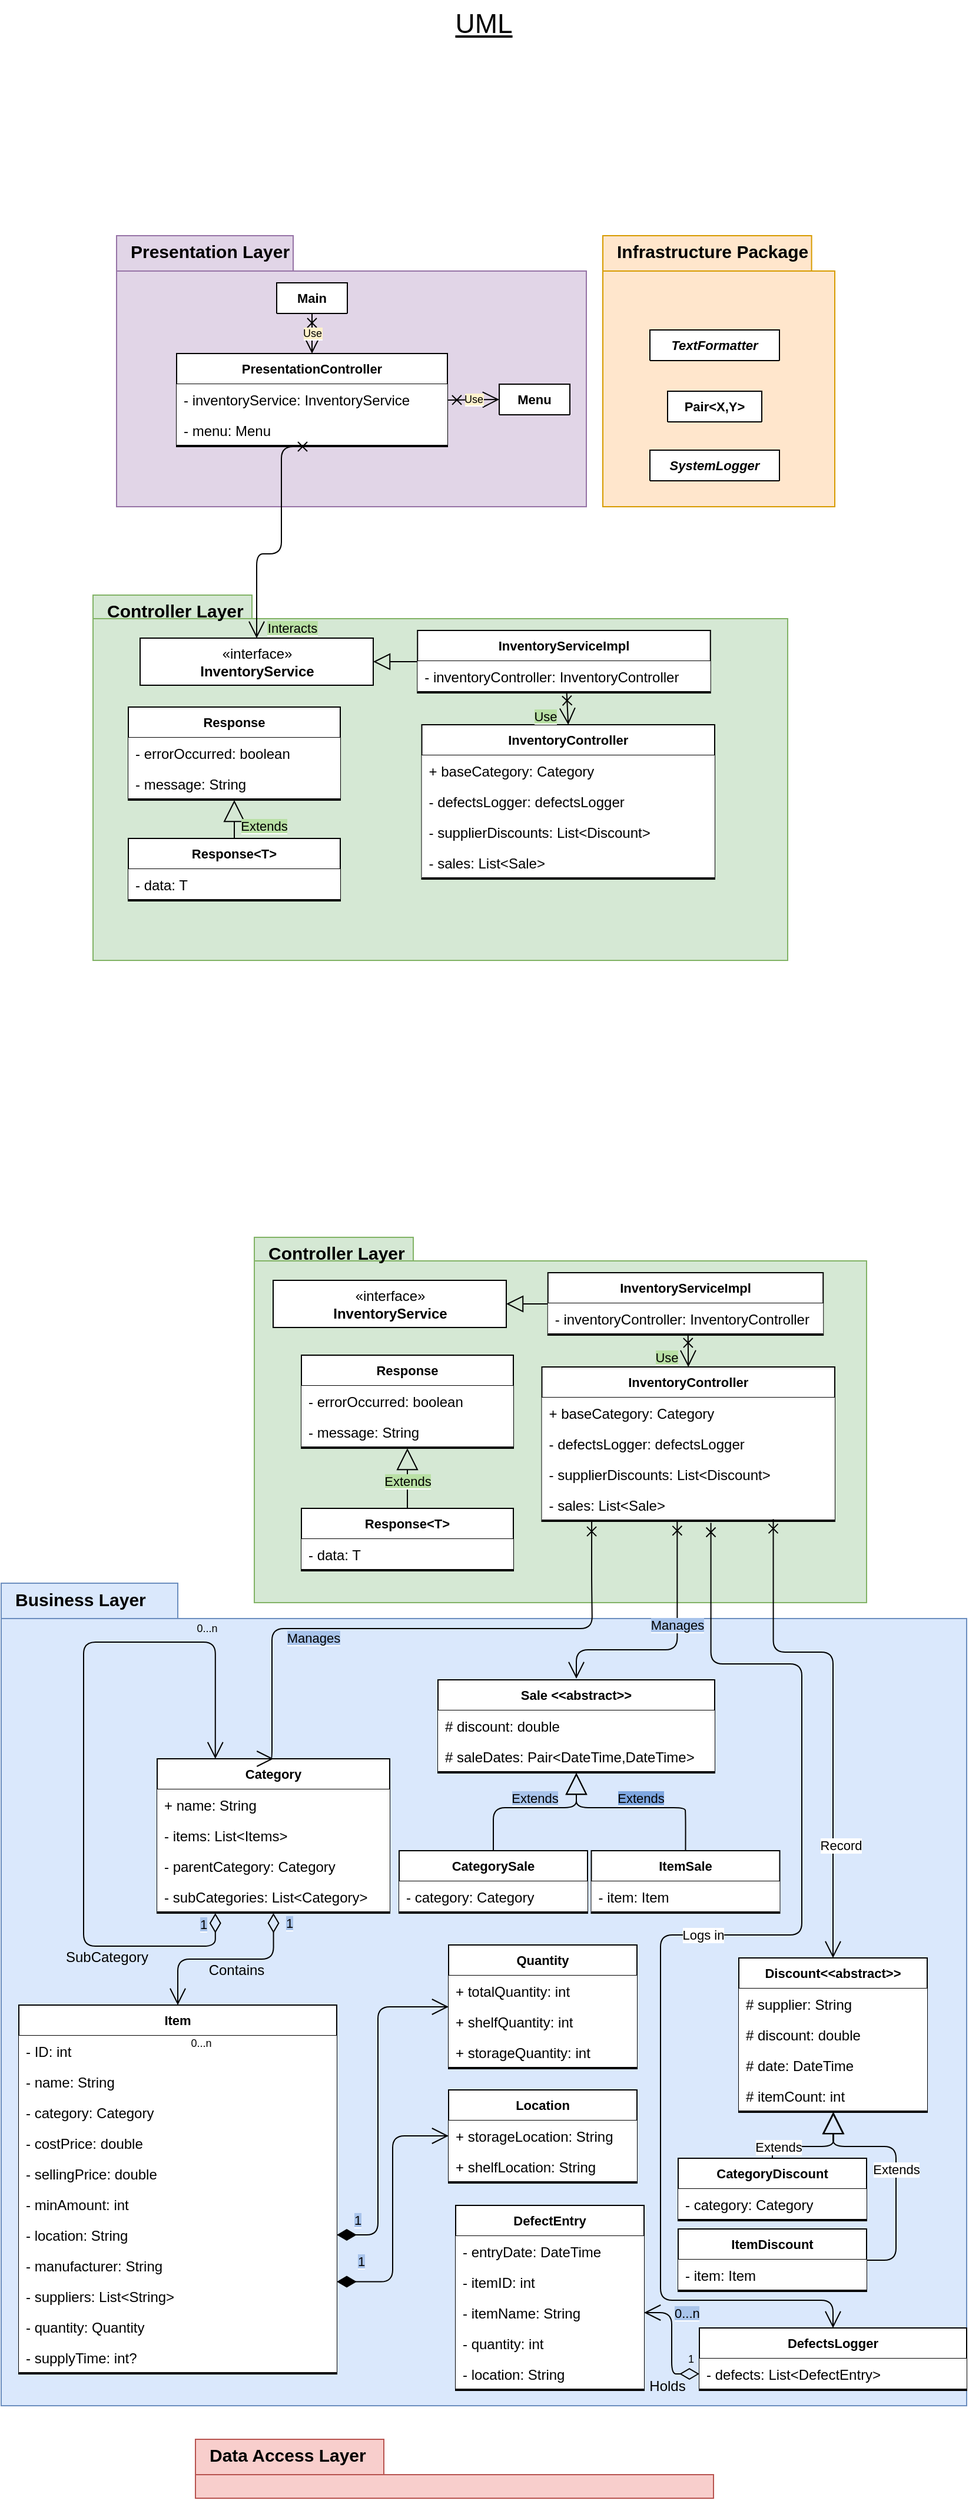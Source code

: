 <mxfile version="14.5.1" type="device"><diagram id="ATPlpsY0TYDfC1yd_XAE" name="Page-1"><mxGraphModel dx="-214" dy="3560" grid="1" gridSize="10" guides="1" tooltips="1" connect="1" arrows="1" fold="1" page="1" pageScale="1" pageWidth="850" pageHeight="1100" math="0" shadow="0"><root><mxCell id="0"/><mxCell id="1" parent="0"/><mxCell id="pTKEYK3JlF77zA5F9pNu-1" value="&lt;font style=&quot;font-size: 15px&quot;&gt;Controller Layer&lt;/font&gt;" style="shape=folder;fontStyle=1;spacingTop=-2;tabWidth=135;tabHeight=20;tabPosition=left;html=1;align=left;verticalAlign=top;fontSize=11;spacingLeft=10;fillColor=#d5e8d4;strokeColor=#82b366;" parent="1" vertex="1"><mxGeometry x="2643" y="-1625" width="590" height="310" as="geometry"/></mxCell><mxCell id="OBMGc4E_tT9D71s-H5pn-126" value="&lt;font style=&quot;font-size: 15px&quot;&gt;Infrastructure Package&lt;/font&gt;" style="shape=folder;fontStyle=1;spacingTop=-2;tabWidth=190;tabHeight=30;tabPosition=left;html=1;align=left;verticalAlign=top;fontSize=11;spacingLeft=10;fillColor=#ffe6cc;strokeColor=#d79b00;" parent="1" vertex="1"><mxGeometry x="3076" y="-1930" width="197" height="230" as="geometry"/></mxCell><mxCell id="jfymgJ9V9KaxmRq3N9H0-135" value="&lt;font style=&quot;font-size: 15px&quot;&gt;Presentation Layer&lt;/font&gt;" style="shape=folder;fontStyle=1;spacingTop=-2;tabWidth=150;tabHeight=30;tabPosition=left;html=1;align=left;verticalAlign=top;fontSize=11;spacingLeft=10;fillColor=#e1d5e7;strokeColor=#9673a6;" parent="1" vertex="1"><mxGeometry x="2663" y="-1930" width="399" height="230" as="geometry"/></mxCell><mxCell id="jfymgJ9V9KaxmRq3N9H0-134" value="&lt;font style=&quot;font-size: 15px&quot;&gt;Controller Layer&lt;/font&gt;" style="shape=folder;fontStyle=1;spacingTop=-2;tabWidth=135;tabHeight=20;tabPosition=left;html=1;align=left;verticalAlign=top;fontSize=11;spacingLeft=10;fillColor=#d5e8d4;strokeColor=#82b366;" parent="1" vertex="1"><mxGeometry x="2780" y="-1080" width="520" height="310" as="geometry"/></mxCell><mxCell id="tJIjyHV54ss8AM1j7SEm-1" value="&lt;font style=&quot;font-size: 15px&quot;&gt;Business Layer&lt;/font&gt;" style="shape=folder;fontStyle=1;spacingTop=-2;tabWidth=150;tabHeight=30;tabPosition=left;html=1;align=left;verticalAlign=top;fontSize=11;spacingLeft=10;fillColor=#dae8fc;strokeColor=#6c8ebf;" parent="1" vertex="1"><mxGeometry x="2565" y="-786.5" width="820" height="698" as="geometry"/></mxCell><mxCell id="tJIjyHV54ss8AM1j7SEm-2" value="Item" style="swimlane;fontStyle=1;align=center;verticalAlign=top;childLayout=stackLayout;horizontal=1;startSize=26;horizontalStack=0;resizeParent=1;resizeParentMax=0;resizeLast=0;collapsible=1;marginBottom=0;fontSize=11;" parent="1" vertex="1"><mxGeometry x="2580" y="-428.5" width="270" height="313" as="geometry"><mxRectangle x="230" y="240" width="90" height="26" as="alternateBounds"/></mxGeometry></mxCell><mxCell id="tJIjyHV54ss8AM1j7SEm-3" value="- ID: int" style="text;align=left;verticalAlign=top;spacingLeft=4;spacingRight=4;overflow=hidden;rotatable=0;points=[[0,0.5],[1,0.5]];portConstraint=eastwest;fillColor=#ffffff;fontStyle=0" parent="tJIjyHV54ss8AM1j7SEm-2" vertex="1"><mxGeometry y="26" width="270" height="26" as="geometry"/></mxCell><mxCell id="tJIjyHV54ss8AM1j7SEm-31" value="- name: String" style="text;align=left;verticalAlign=top;spacingLeft=4;spacingRight=4;overflow=hidden;rotatable=0;points=[[0,0.5],[1,0.5]];portConstraint=eastwest;fillColor=#ffffff;" parent="tJIjyHV54ss8AM1j7SEm-2" vertex="1"><mxGeometry y="52" width="270" height="26" as="geometry"/></mxCell><mxCell id="tJIjyHV54ss8AM1j7SEm-32" value="- category: Category" style="text;align=left;verticalAlign=top;spacingLeft=4;spacingRight=4;overflow=hidden;rotatable=0;points=[[0,0.5],[1,0.5]];portConstraint=eastwest;fillColor=#ffffff;" parent="tJIjyHV54ss8AM1j7SEm-2" vertex="1"><mxGeometry y="78" width="270" height="26" as="geometry"/></mxCell><mxCell id="tJIjyHV54ss8AM1j7SEm-33" value="- costPrice: double&#10;" style="text;align=left;verticalAlign=top;spacingLeft=4;spacingRight=4;overflow=hidden;rotatable=0;points=[[0,0.5],[1,0.5]];portConstraint=eastwest;fillColor=#ffffff;" parent="tJIjyHV54ss8AM1j7SEm-2" vertex="1"><mxGeometry y="104" width="270" height="26" as="geometry"/></mxCell><mxCell id="tJIjyHV54ss8AM1j7SEm-42" value="- sellingPrice: double&#10;" style="text;align=left;verticalAlign=top;spacingLeft=4;spacingRight=4;overflow=hidden;rotatable=0;points=[[0,0.5],[1,0.5]];portConstraint=eastwest;fillColor=#ffffff;" parent="tJIjyHV54ss8AM1j7SEm-2" vertex="1"><mxGeometry y="130" width="270" height="26" as="geometry"/></mxCell><mxCell id="tJIjyHV54ss8AM1j7SEm-39" value="- minAmount: int" style="text;align=left;verticalAlign=top;spacingLeft=4;spacingRight=4;overflow=hidden;rotatable=0;points=[[0,0.5],[1,0.5]];portConstraint=eastwest;fillColor=#ffffff;" parent="tJIjyHV54ss8AM1j7SEm-2" vertex="1"><mxGeometry y="156" width="270" height="26" as="geometry"/></mxCell><mxCell id="tJIjyHV54ss8AM1j7SEm-40" value="- location: String" style="text;align=left;verticalAlign=top;spacingLeft=4;spacingRight=4;overflow=hidden;rotatable=0;points=[[0,0.5],[1,0.5]];portConstraint=eastwest;fillColor=#ffffff;" parent="tJIjyHV54ss8AM1j7SEm-2" vertex="1"><mxGeometry y="182" width="270" height="26" as="geometry"/></mxCell><mxCell id="tJIjyHV54ss8AM1j7SEm-41" value="- manufacturer: String" style="text;align=left;verticalAlign=top;spacingLeft=4;spacingRight=4;overflow=hidden;rotatable=0;points=[[0,0.5],[1,0.5]];portConstraint=eastwest;fillColor=#ffffff;" parent="tJIjyHV54ss8AM1j7SEm-2" vertex="1"><mxGeometry y="208" width="270" height="26" as="geometry"/></mxCell><mxCell id="tJIjyHV54ss8AM1j7SEm-43" value="- suppliers: List&lt;String&gt;" style="text;align=left;verticalAlign=top;spacingLeft=4;spacingRight=4;overflow=hidden;rotatable=0;points=[[0,0.5],[1,0.5]];portConstraint=eastwest;fillColor=#ffffff;" parent="tJIjyHV54ss8AM1j7SEm-2" vertex="1"><mxGeometry y="234" width="270" height="26" as="geometry"/></mxCell><mxCell id="jfymgJ9V9KaxmRq3N9H0-11" value="- quantity: Quantity" style="text;align=left;verticalAlign=top;spacingLeft=4;spacingRight=4;overflow=hidden;rotatable=0;points=[[0,0.5],[1,0.5]];portConstraint=eastwest;fillColor=#ffffff;" parent="tJIjyHV54ss8AM1j7SEm-2" vertex="1"><mxGeometry y="260" width="270" height="26" as="geometry"/></mxCell><mxCell id="tJIjyHV54ss8AM1j7SEm-45" value="- supplyTime: int?" style="text;align=left;verticalAlign=top;spacingLeft=4;spacingRight=4;overflow=hidden;rotatable=0;points=[[0,0.5],[1,0.5]];portConstraint=eastwest;fillColor=#ffffff;" parent="tJIjyHV54ss8AM1j7SEm-2" vertex="1"><mxGeometry y="286" width="270" height="26" as="geometry"/></mxCell><mxCell id="tJIjyHV54ss8AM1j7SEm-4" value="" style="line;strokeWidth=2;align=left;verticalAlign=middle;spacingTop=-1;spacingLeft=3;spacingRight=3;rotatable=0;labelPosition=right;points=[];portConstraint=eastwest;fillColor=none;perimeterSpacing=0;" parent="tJIjyHV54ss8AM1j7SEm-2" vertex="1"><mxGeometry y="312" width="270" height="1" as="geometry"/></mxCell><mxCell id="tJIjyHV54ss8AM1j7SEm-14" value="InventoryController" style="swimlane;fontStyle=1;align=center;verticalAlign=top;childLayout=stackLayout;horizontal=1;startSize=26;horizontalStack=0;resizeParent=1;resizeParentMax=0;resizeLast=0;collapsible=1;marginBottom=0;fontSize=11;" parent="1" vertex="1"><mxGeometry x="3024.25" y="-970" width="248.75" height="131" as="geometry"><mxRectangle x="3215" y="-1330" width="130" height="26" as="alternateBounds"/></mxGeometry></mxCell><mxCell id="jfymgJ9V9KaxmRq3N9H0-21" value="+ baseCategory: Category" style="text;align=left;verticalAlign=top;spacingLeft=4;spacingRight=4;overflow=hidden;rotatable=0;points=[[0,0.5],[1,0.5]];portConstraint=eastwest;fillColor=#ffffff;fontStyle=0" parent="tJIjyHV54ss8AM1j7SEm-14" vertex="1"><mxGeometry y="26" width="248.75" height="26" as="geometry"/></mxCell><mxCell id="jfymgJ9V9KaxmRq3N9H0-89" value="- defectsLogger: defectsLogger" style="text;align=left;verticalAlign=top;spacingLeft=4;spacingRight=4;overflow=hidden;rotatable=0;points=[[0,0.5],[1,0.5]];portConstraint=eastwest;fillColor=#ffffff;" parent="tJIjyHV54ss8AM1j7SEm-14" vertex="1"><mxGeometry y="52" width="248.75" height="26" as="geometry"/></mxCell><mxCell id="jfymgJ9V9KaxmRq3N9H0-104" value="- supplierDiscounts: List&lt;Discount&gt;" style="text;align=left;verticalAlign=top;spacingLeft=4;spacingRight=4;overflow=hidden;rotatable=0;points=[[0,0.5],[1,0.5]];portConstraint=eastwest;fillColor=#ffffff;" parent="tJIjyHV54ss8AM1j7SEm-14" vertex="1"><mxGeometry y="78" width="248.75" height="26" as="geometry"/></mxCell><mxCell id="jfymgJ9V9KaxmRq3N9H0-106" value="- sales: List&lt;Sale&gt;" style="text;align=left;verticalAlign=top;spacingLeft=4;spacingRight=4;overflow=hidden;rotatable=0;points=[[0,0.5],[1,0.5]];portConstraint=eastwest;fillColor=#ffffff;" parent="tJIjyHV54ss8AM1j7SEm-14" vertex="1"><mxGeometry y="104" width="248.75" height="26" as="geometry"/></mxCell><mxCell id="tJIjyHV54ss8AM1j7SEm-16" value="" style="line;strokeWidth=2;align=left;verticalAlign=middle;spacingTop=-1;spacingLeft=3;spacingRight=3;rotatable=0;labelPosition=right;points=[];portConstraint=eastwest;fillColor=none;perimeterSpacing=0;" parent="tJIjyHV54ss8AM1j7SEm-14" vertex="1"><mxGeometry y="130" width="248.75" height="1" as="geometry"/></mxCell><mxCell id="tJIjyHV54ss8AM1j7SEm-18" value="Discount&lt;&lt;abstract&gt;&gt;" style="swimlane;fontStyle=1;align=center;verticalAlign=top;childLayout=stackLayout;horizontal=1;startSize=26;horizontalStack=0;resizeParent=1;resizeParentMax=0;resizeLast=0;collapsible=1;marginBottom=0;fontSize=11;" parent="1" vertex="1"><mxGeometry x="3191.5" y="-468.5" width="160" height="131" as="geometry"/></mxCell><mxCell id="tJIjyHV54ss8AM1j7SEm-19" value="# supplier: String" style="text;align=left;verticalAlign=top;spacingLeft=4;spacingRight=4;overflow=hidden;rotatable=0;points=[[0,0.5],[1,0.5]];portConstraint=eastwest;fillColor=#ffffff;" parent="tJIjyHV54ss8AM1j7SEm-18" vertex="1"><mxGeometry y="26" width="160" height="26" as="geometry"/></mxCell><mxCell id="jfymgJ9V9KaxmRq3N9H0-1" value="# discount: double" style="text;align=left;verticalAlign=top;spacingLeft=4;spacingRight=4;overflow=hidden;rotatable=0;points=[[0,0.5],[1,0.5]];portConstraint=eastwest;fillColor=#ffffff;" parent="tJIjyHV54ss8AM1j7SEm-18" vertex="1"><mxGeometry y="52" width="160" height="26" as="geometry"/></mxCell><mxCell id="jfymgJ9V9KaxmRq3N9H0-2" value="# date: DateTime" style="text;align=left;verticalAlign=top;spacingLeft=4;spacingRight=4;overflow=hidden;rotatable=0;points=[[0,0.5],[1,0.5]];portConstraint=eastwest;fillColor=#ffffff;" parent="tJIjyHV54ss8AM1j7SEm-18" vertex="1"><mxGeometry y="78" width="160" height="26" as="geometry"/></mxCell><mxCell id="jfymgJ9V9KaxmRq3N9H0-3" value="# itemCount: int" style="text;align=left;verticalAlign=top;spacingLeft=4;spacingRight=4;overflow=hidden;rotatable=0;points=[[0,0.5],[1,0.5]];portConstraint=eastwest;fillColor=#ffffff;" parent="tJIjyHV54ss8AM1j7SEm-18" vertex="1"><mxGeometry y="104" width="160" height="26" as="geometry"/></mxCell><mxCell id="tJIjyHV54ss8AM1j7SEm-20" value="" style="line;strokeWidth=2;align=left;verticalAlign=middle;spacingTop=-1;spacingLeft=3;spacingRight=3;rotatable=0;labelPosition=right;points=[];portConstraint=eastwest;fillColor=none;perimeterSpacing=0;" parent="tJIjyHV54ss8AM1j7SEm-18" vertex="1"><mxGeometry y="130" width="160" height="1" as="geometry"/></mxCell><mxCell id="tJIjyHV54ss8AM1j7SEm-26" value="Category" style="swimlane;fontStyle=1;align=center;verticalAlign=top;childLayout=stackLayout;horizontal=1;startSize=26;horizontalStack=0;resizeParent=1;resizeParentMax=0;resizeLast=0;collapsible=1;marginBottom=0;fontSize=11;" parent="1" vertex="1"><mxGeometry x="2697.5" y="-637.5" width="197.5" height="131" as="geometry"/></mxCell><mxCell id="tJIjyHV54ss8AM1j7SEm-27" value="+ name: String" style="text;align=left;verticalAlign=top;spacingLeft=4;spacingRight=4;overflow=hidden;rotatable=0;points=[[0,0.5],[1,0.5]];portConstraint=eastwest;fillColor=#ffffff;" parent="tJIjyHV54ss8AM1j7SEm-26" vertex="1"><mxGeometry y="26" width="197.5" height="26" as="geometry"/></mxCell><mxCell id="jfymgJ9V9KaxmRq3N9H0-45" value="- items: List&lt;Items&gt;" style="text;align=left;verticalAlign=top;spacingLeft=4;spacingRight=4;overflow=hidden;rotatable=0;points=[[0,0.5],[1,0.5]];portConstraint=eastwest;fillColor=#ffffff;" parent="tJIjyHV54ss8AM1j7SEm-26" vertex="1"><mxGeometry y="52" width="197.5" height="26" as="geometry"/></mxCell><mxCell id="jfymgJ9V9KaxmRq3N9H0-58" value="- parentCategory: Category" style="text;align=left;verticalAlign=top;spacingLeft=4;spacingRight=4;overflow=hidden;rotatable=0;points=[[0,0.5],[1,0.5]];portConstraint=eastwest;fillColor=#ffffff;" parent="tJIjyHV54ss8AM1j7SEm-26" vertex="1"><mxGeometry y="78" width="197.5" height="26" as="geometry"/></mxCell><mxCell id="jfymgJ9V9KaxmRq3N9H0-59" value="- subCategories: List&lt;Category&gt;" style="text;align=left;verticalAlign=top;spacingLeft=4;spacingRight=4;overflow=hidden;rotatable=0;points=[[0,0.5],[1,0.5]];portConstraint=eastwest;fillColor=#ffffff;" parent="tJIjyHV54ss8AM1j7SEm-26" vertex="1"><mxGeometry y="104" width="197.5" height="26" as="geometry"/></mxCell><mxCell id="tJIjyHV54ss8AM1j7SEm-28" value="" style="line;strokeWidth=2;align=left;verticalAlign=middle;spacingTop=-1;spacingLeft=3;spacingRight=3;rotatable=0;labelPosition=right;points=[];portConstraint=eastwest;fillColor=none;perimeterSpacing=0;" parent="tJIjyHV54ss8AM1j7SEm-26" vertex="1"><mxGeometry y="130" width="197.5" height="1" as="geometry"/></mxCell><mxCell id="jfymgJ9V9KaxmRq3N9H0-5" value="ItemDiscount" style="swimlane;fontStyle=1;align=center;verticalAlign=top;childLayout=stackLayout;horizontal=1;startSize=26;horizontalStack=0;resizeParent=1;resizeParentMax=0;resizeLast=0;collapsible=1;marginBottom=0;fontSize=11;" parent="1" vertex="1"><mxGeometry x="3140" y="-238.5" width="160" height="53" as="geometry"/></mxCell><mxCell id="jfymgJ9V9KaxmRq3N9H0-6" value="- item: Item" style="text;align=left;verticalAlign=top;spacingLeft=4;spacingRight=4;overflow=hidden;rotatable=0;points=[[0,0.5],[1,0.5]];portConstraint=eastwest;fillColor=#ffffff;" parent="jfymgJ9V9KaxmRq3N9H0-5" vertex="1"><mxGeometry y="26" width="160" height="26" as="geometry"/></mxCell><mxCell id="jfymgJ9V9KaxmRq3N9H0-7" value="" style="line;strokeWidth=2;align=left;verticalAlign=middle;spacingTop=-1;spacingLeft=3;spacingRight=3;rotatable=0;labelPosition=right;points=[];portConstraint=eastwest;fillColor=none;perimeterSpacing=0;" parent="jfymgJ9V9KaxmRq3N9H0-5" vertex="1"><mxGeometry y="52" width="160" height="1" as="geometry"/></mxCell><mxCell id="jfymgJ9V9KaxmRq3N9H0-9" value="Extends" style="endArrow=block;endSize=16;endFill=0;html=1;entryX=0.5;entryY=1;entryDx=0;entryDy=0;exitX=0.5;exitY=0;exitDx=0;exitDy=0;edgeStyle=orthogonalEdgeStyle;" parent="1" source="tJIjyHV54ss8AM1j7SEm-22" target="tJIjyHV54ss8AM1j7SEm-18" edge="1"><mxGeometry x="-0.672" width="160" relative="1" as="geometry"><mxPoint x="3295" y="-476.5" as="sourcePoint"/><mxPoint x="3455" y="-476.5" as="targetPoint"/><Array as="points"><mxPoint x="3220" y="-308.5"/><mxPoint x="3272" y="-308.5"/><mxPoint x="3272" y="-337.5"/></Array><mxPoint as="offset"/></mxGeometry></mxCell><mxCell id="jfymgJ9V9KaxmRq3N9H0-10" value="Extends" style="endArrow=block;endSize=16;endFill=0;html=1;entryX=0.5;entryY=1;entryDx=0;entryDy=0;exitX=1;exitY=0.5;exitDx=0;exitDy=0;edgeStyle=orthogonalEdgeStyle;" parent="1" source="jfymgJ9V9KaxmRq3N9H0-5" target="tJIjyHV54ss8AM1j7SEm-18" edge="1"><mxGeometry width="160" relative="1" as="geometry"><mxPoint x="3565" y="-477.5" as="sourcePoint"/><mxPoint x="3725" y="-477.5" as="targetPoint"/><Array as="points"><mxPoint x="3325" y="-211.5"/><mxPoint x="3325" y="-308.5"/><mxPoint x="3272" y="-308.5"/></Array></mxGeometry></mxCell><mxCell id="jfymgJ9V9KaxmRq3N9H0-12" value="Quantity" style="swimlane;fontStyle=1;align=center;verticalAlign=top;childLayout=stackLayout;horizontal=1;startSize=26;horizontalStack=0;resizeParent=1;resizeParentMax=0;resizeLast=0;collapsible=1;marginBottom=0;fontSize=11;" parent="1" vertex="1"><mxGeometry x="2945" y="-479.5" width="160" height="105" as="geometry"/></mxCell><mxCell id="jfymgJ9V9KaxmRq3N9H0-13" value="+ totalQuantity: int" style="text;align=left;verticalAlign=top;spacingLeft=4;spacingRight=4;overflow=hidden;rotatable=0;points=[[0,0.5],[1,0.5]];portConstraint=eastwest;fillColor=#ffffff;" parent="jfymgJ9V9KaxmRq3N9H0-12" vertex="1"><mxGeometry y="26" width="160" height="26" as="geometry"/></mxCell><mxCell id="jfymgJ9V9KaxmRq3N9H0-16" value="+ shelfQuantity: int" style="text;align=left;verticalAlign=top;spacingLeft=4;spacingRight=4;overflow=hidden;rotatable=0;points=[[0,0.5],[1,0.5]];portConstraint=eastwest;fillColor=#ffffff;" parent="jfymgJ9V9KaxmRq3N9H0-12" vertex="1"><mxGeometry y="52" width="160" height="26" as="geometry"/></mxCell><mxCell id="jfymgJ9V9KaxmRq3N9H0-17" value="+ storageQuantity: int" style="text;align=left;verticalAlign=top;spacingLeft=4;spacingRight=4;overflow=hidden;rotatable=0;points=[[0,0.5],[1,0.5]];portConstraint=eastwest;fillColor=#ffffff;" parent="jfymgJ9V9KaxmRq3N9H0-12" vertex="1"><mxGeometry y="78" width="160" height="26" as="geometry"/></mxCell><mxCell id="jfymgJ9V9KaxmRq3N9H0-14" value="" style="line;strokeWidth=2;align=left;verticalAlign=middle;spacingTop=-1;spacingLeft=3;spacingRight=3;rotatable=0;labelPosition=right;points=[];portConstraint=eastwest;fillColor=none;perimeterSpacing=0;" parent="jfymgJ9V9KaxmRq3N9H0-12" vertex="1"><mxGeometry y="104" width="160" height="1" as="geometry"/></mxCell><mxCell id="jfymgJ9V9KaxmRq3N9H0-60" value="Sale &lt;&lt;abstract&gt;&gt;" style="swimlane;fontStyle=1;align=center;verticalAlign=top;childLayout=stackLayout;horizontal=1;startSize=26;horizontalStack=0;resizeParent=1;resizeParentMax=0;resizeLast=0;collapsible=1;marginBottom=0;fontSize=11;" parent="1" vertex="1"><mxGeometry x="2936" y="-704.5" width="235" height="79" as="geometry"/></mxCell><mxCell id="jfymgJ9V9KaxmRq3N9H0-61" value="# discount: double" style="text;align=left;verticalAlign=top;spacingLeft=4;spacingRight=4;overflow=hidden;rotatable=0;points=[[0,0.5],[1,0.5]];portConstraint=eastwest;fillColor=#ffffff;" parent="jfymgJ9V9KaxmRq3N9H0-60" vertex="1"><mxGeometry y="26" width="235" height="26" as="geometry"/></mxCell><mxCell id="jfymgJ9V9KaxmRq3N9H0-64" value="# saleDates: Pair&lt;DateTime,DateTime&gt;" style="text;align=left;verticalAlign=top;spacingLeft=4;spacingRight=4;overflow=hidden;rotatable=0;points=[[0,0.5],[1,0.5]];portConstraint=eastwest;fillColor=#ffffff;" parent="jfymgJ9V9KaxmRq3N9H0-60" vertex="1"><mxGeometry y="52" width="235" height="26" as="geometry"/></mxCell><mxCell id="jfymgJ9V9KaxmRq3N9H0-62" value="" style="line;strokeWidth=2;align=left;verticalAlign=middle;spacingTop=-1;spacingLeft=3;spacingRight=3;rotatable=0;labelPosition=right;points=[];portConstraint=eastwest;fillColor=none;perimeterSpacing=0;" parent="jfymgJ9V9KaxmRq3N9H0-60" vertex="1"><mxGeometry y="78" width="235" height="1" as="geometry"/></mxCell><mxCell id="jfymgJ9V9KaxmRq3N9H0-66" value="CategorySale" style="swimlane;fontStyle=1;align=center;verticalAlign=top;childLayout=stackLayout;horizontal=1;startSize=26;horizontalStack=0;resizeParent=1;resizeParentMax=0;resizeLast=0;collapsible=1;marginBottom=0;fontSize=11;" parent="1" vertex="1"><mxGeometry x="2903" y="-559.5" width="160" height="53" as="geometry"/></mxCell><mxCell id="jfymgJ9V9KaxmRq3N9H0-67" value="- category: Category" style="text;align=left;verticalAlign=top;spacingLeft=4;spacingRight=4;overflow=hidden;rotatable=0;points=[[0,0.5],[1,0.5]];portConstraint=eastwest;fillColor=#ffffff;" parent="jfymgJ9V9KaxmRq3N9H0-66" vertex="1"><mxGeometry y="26" width="160" height="26" as="geometry"/></mxCell><mxCell id="jfymgJ9V9KaxmRq3N9H0-68" value="" style="line;strokeWidth=2;align=left;verticalAlign=middle;spacingTop=-1;spacingLeft=3;spacingRight=3;rotatable=0;labelPosition=right;points=[];portConstraint=eastwest;fillColor=none;perimeterSpacing=0;" parent="jfymgJ9V9KaxmRq3N9H0-66" vertex="1"><mxGeometry y="52" width="160" height="1" as="geometry"/></mxCell><mxCell id="jfymgJ9V9KaxmRq3N9H0-70" value="ItemSale" style="swimlane;fontStyle=1;align=center;verticalAlign=top;childLayout=stackLayout;horizontal=1;startSize=26;horizontalStack=0;resizeParent=1;resizeParentMax=0;resizeLast=0;collapsible=1;marginBottom=0;fontSize=11;" parent="1" vertex="1"><mxGeometry x="3066.25" y="-559.5" width="160" height="53" as="geometry"/></mxCell><mxCell id="jfymgJ9V9KaxmRq3N9H0-71" value="- item: Item" style="text;align=left;verticalAlign=top;spacingLeft=4;spacingRight=4;overflow=hidden;rotatable=0;points=[[0,0.5],[1,0.5]];portConstraint=eastwest;fillColor=#ffffff;" parent="jfymgJ9V9KaxmRq3N9H0-70" vertex="1"><mxGeometry y="26" width="160" height="26" as="geometry"/></mxCell><mxCell id="jfymgJ9V9KaxmRq3N9H0-72" value="" style="line;strokeWidth=2;align=left;verticalAlign=middle;spacingTop=-1;spacingLeft=3;spacingRight=3;rotatable=0;labelPosition=right;points=[];portConstraint=eastwest;fillColor=none;perimeterSpacing=0;" parent="jfymgJ9V9KaxmRq3N9H0-70" vertex="1"><mxGeometry y="52" width="160" height="1" as="geometry"/></mxCell><mxCell id="jfymgJ9V9KaxmRq3N9H0-74" value="&lt;span style=&quot;background-color: rgb(169 , 196 , 235)&quot;&gt;Extends&lt;/span&gt;" style="endArrow=block;endSize=16;endFill=0;html=1;entryX=0.5;entryY=1;entryDx=0;entryDy=0;exitX=0.5;exitY=0;exitDx=0;exitDy=0;edgeStyle=orthogonalEdgeStyle;" parent="1" source="jfymgJ9V9KaxmRq3N9H0-66" target="jfymgJ9V9KaxmRq3N9H0-60" edge="1"><mxGeometry x="0.048" y="8" width="160" relative="1" as="geometry"><mxPoint x="2855" y="-436.5" as="sourcePoint"/><mxPoint x="3015" y="-436.5" as="targetPoint"/><Array as="points"><mxPoint x="2983" y="-596"/><mxPoint x="3054" y="-596"/></Array><mxPoint as="offset"/></mxGeometry></mxCell><mxCell id="jfymgJ9V9KaxmRq3N9H0-75" value="&lt;span style=&quot;background-color: rgb(126 , 166 , 224)&quot;&gt;Extends&lt;/span&gt;" style="endArrow=block;endSize=16;endFill=0;html=1;exitX=0.5;exitY=0;exitDx=0;exitDy=0;entryX=0.5;entryY=1;entryDx=0;entryDy=0;edgeStyle=orthogonalEdgeStyle;" parent="1" source="jfymgJ9V9KaxmRq3N9H0-70" target="jfymgJ9V9KaxmRq3N9H0-60" edge="1"><mxGeometry x="-0.06" y="-8" width="160" relative="1" as="geometry"><mxPoint x="3095" y="-216.5" as="sourcePoint"/><mxPoint x="3035" y="-461.5" as="targetPoint"/><Array as="points"><mxPoint x="3146" y="-586"/><mxPoint x="3146" y="-596"/><mxPoint x="3054" y="-596"/></Array><mxPoint as="offset"/></mxGeometry></mxCell><mxCell id="jfymgJ9V9KaxmRq3N9H0-77" value="DefectsLogger" style="swimlane;fontStyle=1;align=center;verticalAlign=top;childLayout=stackLayout;horizontal=1;startSize=26;horizontalStack=0;resizeParent=1;resizeParentMax=0;resizeLast=0;collapsible=1;marginBottom=0;fontSize=11;" parent="1" vertex="1"><mxGeometry x="3158" y="-154.5" width="227" height="53" as="geometry"/></mxCell><mxCell id="jfymgJ9V9KaxmRq3N9H0-78" value="- defects: List&lt;DefectEntry&gt;" style="text;align=left;verticalAlign=top;spacingLeft=4;spacingRight=4;overflow=hidden;rotatable=0;points=[[0,0.5],[1,0.5]];portConstraint=eastwest;fillColor=#ffffff;" parent="jfymgJ9V9KaxmRq3N9H0-77" vertex="1"><mxGeometry y="26" width="227" height="26" as="geometry"/></mxCell><mxCell id="jfymgJ9V9KaxmRq3N9H0-79" value="" style="line;strokeWidth=2;align=left;verticalAlign=middle;spacingTop=-1;spacingLeft=3;spacingRight=3;rotatable=0;labelPosition=right;points=[];portConstraint=eastwest;fillColor=none;perimeterSpacing=0;" parent="jfymgJ9V9KaxmRq3N9H0-77" vertex="1"><mxGeometry y="52" width="227" height="1" as="geometry"/></mxCell><mxCell id="jfymgJ9V9KaxmRq3N9H0-81" value="DefectEntry" style="swimlane;fontStyle=1;align=center;verticalAlign=top;childLayout=stackLayout;horizontal=1;startSize=26;horizontalStack=0;resizeParent=1;resizeParentMax=0;resizeLast=0;collapsible=1;marginBottom=0;fontSize=11;" parent="1" vertex="1"><mxGeometry x="2951" y="-258.5" width="160" height="157" as="geometry"/></mxCell><mxCell id="jfymgJ9V9KaxmRq3N9H0-82" value="- entryDate: DateTime" style="text;align=left;verticalAlign=top;spacingLeft=4;spacingRight=4;overflow=hidden;rotatable=0;points=[[0,0.5],[1,0.5]];portConstraint=eastwest;fillColor=#ffffff;" parent="jfymgJ9V9KaxmRq3N9H0-81" vertex="1"><mxGeometry y="26" width="160" height="26" as="geometry"/></mxCell><mxCell id="jfymgJ9V9KaxmRq3N9H0-85" value="- itemID: int" style="text;align=left;verticalAlign=top;spacingLeft=4;spacingRight=4;overflow=hidden;rotatable=0;points=[[0,0.5],[1,0.5]];portConstraint=eastwest;fillColor=#ffffff;" parent="jfymgJ9V9KaxmRq3N9H0-81" vertex="1"><mxGeometry y="52" width="160" height="26" as="geometry"/></mxCell><mxCell id="OBMGc4E_tT9D71s-H5pn-41" value="- itemName: String" style="text;align=left;verticalAlign=top;spacingLeft=4;spacingRight=4;overflow=hidden;rotatable=0;points=[[0,0.5],[1,0.5]];portConstraint=eastwest;fillColor=#ffffff;" parent="jfymgJ9V9KaxmRq3N9H0-81" vertex="1"><mxGeometry y="78" width="160" height="26" as="geometry"/></mxCell><mxCell id="jfymgJ9V9KaxmRq3N9H0-86" value="- quantity: int" style="text;align=left;verticalAlign=top;spacingLeft=4;spacingRight=4;overflow=hidden;rotatable=0;points=[[0,0.5],[1,0.5]];portConstraint=eastwest;fillColor=#ffffff;" parent="jfymgJ9V9KaxmRq3N9H0-81" vertex="1"><mxGeometry y="104" width="160" height="26" as="geometry"/></mxCell><mxCell id="jfymgJ9V9KaxmRq3N9H0-87" value="- location: String" style="text;align=left;verticalAlign=top;spacingLeft=4;spacingRight=4;overflow=hidden;rotatable=0;points=[[0,0.5],[1,0.5]];portConstraint=eastwest;fillColor=#ffffff;" parent="jfymgJ9V9KaxmRq3N9H0-81" vertex="1"><mxGeometry y="130" width="160" height="26" as="geometry"/></mxCell><mxCell id="jfymgJ9V9KaxmRq3N9H0-83" value="" style="line;strokeWidth=2;align=left;verticalAlign=middle;spacingTop=-1;spacingLeft=3;spacingRight=3;rotatable=0;labelPosition=right;points=[];portConstraint=eastwest;fillColor=none;perimeterSpacing=0;" parent="jfymgJ9V9KaxmRq3N9H0-81" vertex="1"><mxGeometry y="156" width="160" height="1" as="geometry"/></mxCell><mxCell id="jfymgJ9V9KaxmRq3N9H0-88" value="&lt;span style=&quot;background-color: rgb(169 , 196 , 235)&quot;&gt;0...n&lt;/span&gt;" style="endArrow=open;html=1;endSize=12;startArrow=diamondThin;startSize=14;startFill=0;edgeStyle=orthogonalEdgeStyle;align=left;verticalAlign=bottom;entryX=1;entryY=0.5;entryDx=0;entryDy=0;" parent="1" source="jfymgJ9V9KaxmRq3N9H0-78" target="OBMGc4E_tT9D71s-H5pn-41" edge="1"><mxGeometry x="0.343" relative="1" as="geometry"><mxPoint x="3260" y="-261" as="sourcePoint"/><mxPoint x="3555" y="-176.5" as="targetPoint"/><Array as="points"/><mxPoint as="offset"/></mxGeometry></mxCell><mxCell id="jfymgJ9V9KaxmRq3N9H0-91" value="Response&lt;T&gt;" style="swimlane;fontStyle=1;align=center;verticalAlign=top;childLayout=stackLayout;horizontal=1;startSize=26;horizontalStack=0;resizeParent=1;resizeParentMax=0;resizeLast=0;collapsible=1;marginBottom=0;fontSize=11;" parent="1" vertex="1"><mxGeometry x="2820" y="-850" width="180" height="53" as="geometry"/></mxCell><mxCell id="jfymgJ9V9KaxmRq3N9H0-92" value="- data: T" style="text;align=left;verticalAlign=top;spacingLeft=4;spacingRight=4;overflow=hidden;rotatable=0;points=[[0,0.5],[1,0.5]];portConstraint=eastwest;fillColor=#ffffff;" parent="jfymgJ9V9KaxmRq3N9H0-91" vertex="1"><mxGeometry y="26" width="180" height="26" as="geometry"/></mxCell><mxCell id="jfymgJ9V9KaxmRq3N9H0-93" value="" style="line;strokeWidth=2;align=left;verticalAlign=middle;spacingTop=-1;spacingLeft=3;spacingRight=3;rotatable=0;labelPosition=right;points=[];portConstraint=eastwest;fillColor=none;perimeterSpacing=0;" parent="jfymgJ9V9KaxmRq3N9H0-91" vertex="1"><mxGeometry y="52" width="180" height="1" as="geometry"/></mxCell><mxCell id="jfymgJ9V9KaxmRq3N9H0-101" value="&lt;span style=&quot;background-color: rgb(169 , 196 , 235)&quot;&gt;1&lt;/span&gt;" style="endArrow=open;html=1;endSize=12;startArrow=diamondThin;startSize=14;startFill=0;edgeStyle=orthogonalEdgeStyle;align=left;verticalAlign=bottom;exitX=0.5;exitY=1;exitDx=0;exitDy=0;entryX=0.5;entryY=0;entryDx=0;entryDy=0;" parent="1" source="tJIjyHV54ss8AM1j7SEm-26" target="tJIjyHV54ss8AM1j7SEm-2" edge="1"><mxGeometry x="-0.78" y="9" relative="1" as="geometry"><mxPoint x="2635" y="-616.5" as="sourcePoint"/><mxPoint x="2795" y="-616.5" as="targetPoint"/><mxPoint as="offset"/></mxGeometry></mxCell><mxCell id="jfymgJ9V9KaxmRq3N9H0-102" value="&lt;span style=&quot;background-color: rgb(169 , 196 , 235)&quot;&gt;1&lt;/span&gt;" style="endArrow=open;html=1;endSize=12;startArrow=diamondThin;startSize=14;startFill=0;edgeStyle=orthogonalEdgeStyle;align=left;verticalAlign=bottom;exitX=0.25;exitY=1;exitDx=0;exitDy=0;entryX=0.25;entryY=0;entryDx=0;entryDy=0;endFill=1;" parent="1" source="tJIjyHV54ss8AM1j7SEm-26" target="tJIjyHV54ss8AM1j7SEm-26" edge="1"><mxGeometry x="-0.859" y="-10" relative="1" as="geometry"><mxPoint x="2416.25" y="-496.5" as="sourcePoint"/><mxPoint x="2646.25" y="-786.5" as="targetPoint"/><Array as="points"><mxPoint x="2747" y="-478.5"/><mxPoint x="2635" y="-478.5"/><mxPoint x="2635" y="-736.5"/><mxPoint x="2747" y="-736.5"/></Array><mxPoint as="offset"/></mxGeometry></mxCell><mxCell id="jfymgJ9V9KaxmRq3N9H0-122" value="Record" style="endArrow=open;endSize=12;html=1;exitX=0.79;exitY=-0.824;exitDx=0;exitDy=0;entryX=0.5;entryY=0;entryDx=0;entryDy=0;exitPerimeter=0;edgeStyle=orthogonalEdgeStyle;startArrow=cross;startFill=0;" parent="1" source="tJIjyHV54ss8AM1j7SEm-16" target="tJIjyHV54ss8AM1j7SEm-18" edge="1"><mxGeometry x="0.551" y="6" width="160" relative="1" as="geometry"><mxPoint x="3218.56" y="-991.37" as="sourcePoint"/><mxPoint x="3145" y="15.5" as="targetPoint"/><Array as="points"><mxPoint x="3221" y="-728"/><mxPoint x="3272" y="-728"/></Array><mxPoint as="offset"/></mxGeometry></mxCell><mxCell id="jfymgJ9V9KaxmRq3N9H0-123" value="Logs in" style="endArrow=open;endSize=12;html=1;entryX=0.5;entryY=0;entryDx=0;entryDy=0;edgeStyle=orthogonalEdgeStyle;exitX=0.577;exitY=2.25;exitDx=0;exitDy=0;startArrow=cross;startFill=0;exitPerimeter=0;" parent="1" source="tJIjyHV54ss8AM1j7SEm-16" target="jfymgJ9V9KaxmRq3N9H0-77" edge="1"><mxGeometry x="-0.005" width="160" relative="1" as="geometry"><mxPoint x="3111.625" y="-827.5" as="sourcePoint"/><mxPoint x="3195" y="-404.5" as="targetPoint"/><Array as="points"><mxPoint x="3168" y="-718"/><mxPoint x="3245" y="-718"/><mxPoint x="3245" y="-488"/><mxPoint x="3125" y="-488"/><mxPoint x="3125" y="-178"/><mxPoint x="3272" y="-178"/></Array><mxPoint as="offset"/></mxGeometry></mxCell><mxCell id="jfymgJ9V9KaxmRq3N9H0-125" value="&lt;span style=&quot;background-color: rgb(169 , 196 , 235)&quot;&gt;Manages&lt;/span&gt;" style="endArrow=open;endSize=12;html=1;entryX=0.5;entryY=0;entryDx=0;entryDy=0;exitX=0.462;exitY=0.917;exitDx=0;exitDy=0;edgeStyle=orthogonalEdgeStyle;exitPerimeter=0;startArrow=cross;startFill=0;" parent="1" source="tJIjyHV54ss8AM1j7SEm-16" edge="1"><mxGeometry x="-0.195" width="160" relative="1" as="geometry"><mxPoint x="3063.616" y="-827.746" as="sourcePoint"/><mxPoint x="3053.5" y="-705.5" as="targetPoint"/><Array as="points"><mxPoint x="3139" y="-730"/><mxPoint x="3054" y="-730"/></Array><mxPoint as="offset"/></mxGeometry></mxCell><mxCell id="jfymgJ9V9KaxmRq3N9H0-126" value="&lt;span style=&quot;background-color: rgb(169 , 196 , 235)&quot;&gt;Manages&lt;/span&gt;" style="endArrow=open;endSize=12;html=1;entryX=0.5;entryY=0;entryDx=0;entryDy=0;edgeStyle=orthogonalEdgeStyle;exitX=0.17;exitY=1.549;exitDx=0;exitDy=0;startArrow=cross;startFill=0;exitPerimeter=0;" parent="1" source="tJIjyHV54ss8AM1j7SEm-16" target="tJIjyHV54ss8AM1j7SEm-26" edge="1"><mxGeometry x="0.382" y="8" width="160" relative="1" as="geometry"><mxPoint x="2825" y="-607.5" as="sourcePoint"/><mxPoint x="2375" y="-394.5" as="targetPoint"/><Array as="points"><mxPoint x="3067" y="-790"/><mxPoint x="3067" y="-790"/><mxPoint x="3067" y="-748"/><mxPoint x="2795" y="-748"/><mxPoint x="2795" y="-637"/></Array><mxPoint as="offset"/></mxGeometry></mxCell><mxCell id="jfymgJ9V9KaxmRq3N9H0-127" value="SubCategory" style="text;html=1;strokeColor=none;fillColor=none;align=center;verticalAlign=middle;whiteSpace=wrap;rounded=0;" parent="1" vertex="1"><mxGeometry x="2635" y="-479.5" width="40" height="20" as="geometry"/></mxCell><mxCell id="jfymgJ9V9KaxmRq3N9H0-129" value="Contains" style="text;html=1;strokeColor=none;fillColor=none;align=center;verticalAlign=middle;whiteSpace=wrap;rounded=0;" parent="1" vertex="1"><mxGeometry x="2745" y="-468.5" width="40" height="20" as="geometry"/></mxCell><mxCell id="jfymgJ9V9KaxmRq3N9H0-130" value="&lt;span style=&quot;background-color: rgb(169 , 196 , 235)&quot;&gt;1&lt;/span&gt;" style="endArrow=open;html=1;endSize=12;startArrow=diamondThin;startSize=14;startFill=1;edgeStyle=orthogonalEdgeStyle;align=left;verticalAlign=bottom;exitX=1;exitY=0.5;exitDx=0;exitDy=0;entryX=0;entryY=0.5;entryDx=0;entryDy=0;" parent="1" source="tJIjyHV54ss8AM1j7SEm-40" target="jfymgJ9V9KaxmRq3N9H0-12" edge="1"><mxGeometry x="-0.91" y="4" relative="1" as="geometry"><mxPoint x="2505" y="-156.5" as="sourcePoint"/><mxPoint x="2615" y="-85.5" as="targetPoint"/><mxPoint as="offset"/><Array as="points"><mxPoint x="2885" y="-233.5"/><mxPoint x="2885" y="-427.5"/></Array></mxGeometry></mxCell><mxCell id="jfymgJ9V9KaxmRq3N9H0-142" value="«interface»&lt;br&gt;&lt;b&gt;InventoryService&lt;/b&gt;" style="html=1;" parent="1" vertex="1"><mxGeometry x="2796" y="-1043.5" width="198" height="40" as="geometry"/></mxCell><mxCell id="jfymgJ9V9KaxmRq3N9H0-143" value="" style="endArrow=block;endFill=0;endSize=12;html=1;exitX=0;exitY=0.5;exitDx=0;exitDy=0;entryX=1;entryY=0.5;entryDx=0;entryDy=0;edgeStyle=orthogonalEdgeStyle;" parent="1" source="OBMGc4E_tT9D71s-H5pn-1" target="jfymgJ9V9KaxmRq3N9H0-142" edge="1"><mxGeometry width="160" relative="1" as="geometry"><mxPoint x="3037.25" y="-878" as="sourcePoint"/><mxPoint x="3077.25" y="-958" as="targetPoint"/></mxGeometry></mxCell><mxCell id="jfymgJ9V9KaxmRq3N9H0-145" value="Menu" style="swimlane;fontStyle=1;align=center;verticalAlign=top;childLayout=stackLayout;horizontal=1;startSize=26;horizontalStack=0;resizeParent=1;resizeParentMax=0;resizeLast=0;collapsible=1;marginBottom=0;fontSize=11;" parent="1" vertex="1" collapsed="1"><mxGeometry x="2988" y="-1804" width="60" height="26" as="geometry"><mxRectangle x="3289" y="-1913" width="280" height="157" as="alternateBounds"/></mxGeometry></mxCell><mxCell id="jfymgJ9V9KaxmRq3N9H0-147" value="" style="line;strokeWidth=2;align=left;verticalAlign=middle;spacingTop=-1;spacingLeft=3;spacingRight=3;rotatable=0;labelPosition=right;points=[];portConstraint=eastwest;fillColor=none;perimeterSpacing=0;" parent="jfymgJ9V9KaxmRq3N9H0-145" vertex="1"><mxGeometry y="26" width="60" height="1" as="geometry"/></mxCell><mxCell id="jfymgJ9V9KaxmRq3N9H0-148" value="+ printOptionManu(type): type" style="text;align=left;verticalAlign=top;spacingLeft=4;spacingRight=4;overflow=hidden;rotatable=0;points=[[0,0.5],[1,0.5]];portConstraint=eastwest;fillColor=#ffffff;" parent="jfymgJ9V9KaxmRq3N9H0-145" vertex="1"><mxGeometry y="27" width="60" height="26" as="geometry"/></mxCell><mxCell id="jfymgJ9V9KaxmRq3N9H0-171" value="+ printItemSelectionManu(ID:int/name:String):void" style="text;align=left;verticalAlign=top;spacingLeft=4;spacingRight=4;overflow=hidden;rotatable=0;points=[[0,0.5],[1,0.5]];portConstraint=eastwest;fillColor=#ffffff;" parent="jfymgJ9V9KaxmRq3N9H0-145" vertex="1"><mxGeometry y="53" width="60" height="26" as="geometry"/></mxCell><mxCell id="jfymgJ9V9KaxmRq3N9H0-172" value="+ printCategorySelectionManu(name:String): void" style="text;align=left;verticalAlign=top;spacingLeft=4;spacingRight=4;overflow=hidden;rotatable=0;points=[[0,0.5],[1,0.5]];portConstraint=eastwest;fillColor=#ffffff;" parent="jfymgJ9V9KaxmRq3N9H0-145" vertex="1"><mxGeometry y="79" width="60" height="26" as="geometry"/></mxCell><mxCell id="jfymgJ9V9KaxmRq3N9H0-173" value="+ printReportMenu(report:String): void" style="text;align=left;verticalAlign=top;spacingLeft=4;spacingRight=4;overflow=hidden;rotatable=0;points=[[0,0.5],[1,0.5]];portConstraint=eastwest;fillColor=#ffffff;" parent="jfymgJ9V9KaxmRq3N9H0-145" vertex="1"><mxGeometry y="105" width="60" height="26" as="geometry"/></mxCell><mxCell id="jfymgJ9V9KaxmRq3N9H0-174" value="+ printAlertPrompt(): void" style="text;align=left;verticalAlign=top;spacingLeft=4;spacingRight=4;overflow=hidden;rotatable=0;points=[[0,0.5],[1,0.5]];portConstraint=eastwest;fillColor=#ffffff;" parent="jfymgJ9V9KaxmRq3N9H0-145" vertex="1"><mxGeometry y="131" width="60" height="26" as="geometry"/></mxCell><mxCell id="jfymgJ9V9KaxmRq3N9H0-149" value="PresentationController" style="swimlane;fontStyle=1;align=center;verticalAlign=top;childLayout=stackLayout;horizontal=1;startSize=26;horizontalStack=0;resizeParent=1;resizeParentMax=0;resizeLast=0;collapsible=1;marginBottom=0;fontSize=11;" parent="1" vertex="1"><mxGeometry x="2714" y="-1830" width="230" height="79" as="geometry"><mxRectangle x="2985" y="-1900" width="150" height="26" as="alternateBounds"/></mxGeometry></mxCell><mxCell id="jfymgJ9V9KaxmRq3N9H0-150" value="- inventoryService: InventoryService" style="text;align=left;verticalAlign=top;spacingLeft=4;spacingRight=4;overflow=hidden;rotatable=0;points=[[0,0.5],[1,0.5]];portConstraint=eastwest;fillColor=#ffffff;fontStyle=0" parent="jfymgJ9V9KaxmRq3N9H0-149" vertex="1"><mxGeometry y="26" width="230" height="26" as="geometry"/></mxCell><mxCell id="jfymgJ9V9KaxmRq3N9H0-176" value="- menu: Menu" style="text;align=left;verticalAlign=top;spacingLeft=4;spacingRight=4;overflow=hidden;rotatable=0;points=[[0,0.5],[1,0.5]];portConstraint=eastwest;fillColor=#ffffff;" parent="jfymgJ9V9KaxmRq3N9H0-149" vertex="1"><mxGeometry y="52" width="230" height="26" as="geometry"/></mxCell><mxCell id="jfymgJ9V9KaxmRq3N9H0-151" value="" style="line;strokeWidth=2;align=left;verticalAlign=middle;spacingTop=-1;spacingLeft=3;spacingRight=3;rotatable=0;labelPosition=right;points=[];portConstraint=eastwest;fillColor=none;perimeterSpacing=0;" parent="jfymgJ9V9KaxmRq3N9H0-149" vertex="1"><mxGeometry y="78" width="230" height="1" as="geometry"/></mxCell><mxCell id="jfymgJ9V9KaxmRq3N9H0-153" value="&lt;span style=&quot;background-color: rgb(185 , 224 , 165)&quot;&gt;Interacts&lt;/span&gt;" style="endArrow=open;endSize=12;html=1;exitX=0.5;exitY=1;exitDx=0;exitDy=0;edgeStyle=orthogonalEdgeStyle;startArrow=cross;startFill=0;entryX=0.5;entryY=0;entryDx=0;entryDy=0;" parent="1" source="jfymgJ9V9KaxmRq3N9H0-149" target="pTKEYK3JlF77zA5F9pNu-11" edge="1"><mxGeometry x="0.919" y="30" width="160" relative="1" as="geometry"><mxPoint x="2793" y="-1170" as="sourcePoint"/><mxPoint x="2868" y="-1060" as="targetPoint"/><Array as="points"><mxPoint x="2803" y="-1751"/><mxPoint x="2803" y="-1660"/><mxPoint x="2782" y="-1660"/></Array><mxPoint as="offset"/></mxGeometry></mxCell><mxCell id="tJIjyHV54ss8AM1j7SEm-22" value="CategoryDiscount" style="swimlane;fontStyle=1;align=center;verticalAlign=top;childLayout=stackLayout;horizontal=1;startSize=26;horizontalStack=0;resizeParent=1;resizeParentMax=0;resizeLast=0;collapsible=1;marginBottom=0;fontSize=11;" parent="1" vertex="1"><mxGeometry x="3140" y="-298.5" width="160" height="53" as="geometry"/></mxCell><mxCell id="tJIjyHV54ss8AM1j7SEm-23" value="- category: Category" style="text;align=left;verticalAlign=top;spacingLeft=4;spacingRight=4;overflow=hidden;rotatable=0;points=[[0,0.5],[1,0.5]];portConstraint=eastwest;fillColor=#ffffff;" parent="tJIjyHV54ss8AM1j7SEm-22" vertex="1"><mxGeometry y="26" width="160" height="26" as="geometry"/></mxCell><mxCell id="tJIjyHV54ss8AM1j7SEm-24" value="" style="line;strokeWidth=2;align=left;verticalAlign=middle;spacingTop=-1;spacingLeft=3;spacingRight=3;rotatable=0;labelPosition=right;points=[];portConstraint=eastwest;fillColor=none;perimeterSpacing=0;" parent="tJIjyHV54ss8AM1j7SEm-22" vertex="1"><mxGeometry y="52" width="160" height="1" as="geometry"/></mxCell><mxCell id="jfymgJ9V9KaxmRq3N9H0-155" value="0...n" style="text;html=1;strokeColor=none;fillColor=none;align=center;verticalAlign=middle;whiteSpace=wrap;rounded=0;fontSize=9;" parent="1" vertex="1"><mxGeometry x="2720" y="-758.5" width="40" height="20" as="geometry"/></mxCell><mxCell id="jfymgJ9V9KaxmRq3N9H0-156" value="0...n" style="text;html=1;strokeColor=none;fillColor=none;align=center;verticalAlign=middle;whiteSpace=wrap;rounded=0;fontSize=9;" parent="1" vertex="1"><mxGeometry x="2715" y="-406.5" width="40" height="20" as="geometry"/></mxCell><mxCell id="jfymgJ9V9KaxmRq3N9H0-179" value="&lt;span style=&quot;background-color: rgb(255 , 242 , 204)&quot;&gt;Use&lt;/span&gt;" style="endArrow=open;endSize=12;html=1;fontSize=9;entryX=0;entryY=0.5;entryDx=0;entryDy=0;exitX=1;exitY=0.5;exitDx=0;exitDy=0;startArrow=cross;startFill=0;" parent="1" source="jfymgJ9V9KaxmRq3N9H0-149" target="jfymgJ9V9KaxmRq3N9H0-145" edge="1"><mxGeometry width="160" relative="1" as="geometry"><mxPoint x="2669" y="-1970.5" as="sourcePoint"/><mxPoint x="2739" y="-1561" as="targetPoint"/></mxGeometry></mxCell><mxCell id="jfymgJ9V9KaxmRq3N9H0-186" value="Main&#10;" style="swimlane;fontStyle=1;align=center;verticalAlign=top;childLayout=stackLayout;horizontal=1;startSize=26;horizontalStack=0;resizeParent=1;resizeParentMax=0;resizeLast=0;collapsible=1;marginBottom=0;fontSize=11;" parent="1" vertex="1" collapsed="1"><mxGeometry x="2799" y="-1890" width="60" height="26" as="geometry"><mxRectangle x="2965" y="-1710" width="230" height="53" as="alternateBounds"/></mxGeometry></mxCell><mxCell id="jfymgJ9V9KaxmRq3N9H0-189" value="" style="line;strokeWidth=2;align=left;verticalAlign=middle;spacingTop=-1;spacingLeft=3;spacingRight=3;rotatable=0;labelPosition=right;points=[];portConstraint=eastwest;fillColor=none;perimeterSpacing=0;" parent="jfymgJ9V9KaxmRq3N9H0-186" vertex="1"><mxGeometry y="26" width="60" height="1" as="geometry"/></mxCell><mxCell id="jfymgJ9V9KaxmRq3N9H0-190" value="+ main(args: String[]): void" style="text;align=left;verticalAlign=top;spacingLeft=4;spacingRight=4;overflow=hidden;rotatable=0;points=[[0,0.5],[1,0.5]];portConstraint=eastwest;fillColor=#ffffff;" parent="jfymgJ9V9KaxmRq3N9H0-186" vertex="1"><mxGeometry y="27" width="60" height="26" as="geometry"/></mxCell><mxCell id="jfymgJ9V9KaxmRq3N9H0-192" value="&lt;span style=&quot;background-color: rgb(255 , 242 , 204)&quot;&gt;Use&lt;/span&gt;" style="endArrow=open;endSize=12;html=1;fontSize=9;exitX=0.5;exitY=1;exitDx=0;exitDy=0;entryX=0.5;entryY=0;entryDx=0;entryDy=0;startArrow=cross;startFill=0;" parent="1" source="jfymgJ9V9KaxmRq3N9H0-186" target="jfymgJ9V9KaxmRq3N9H0-149" edge="1"><mxGeometry width="160" relative="1" as="geometry"><mxPoint x="2524" y="-1890" as="sourcePoint"/><mxPoint x="2684" y="-1890" as="targetPoint"/></mxGeometry></mxCell><mxCell id="OBMGc4E_tT9D71s-H5pn-1" value="InventoryServiceImpl" style="swimlane;fontStyle=1;align=center;verticalAlign=top;childLayout=stackLayout;horizontal=1;startSize=26;horizontalStack=0;resizeParent=1;resizeParentMax=0;resizeLast=0;collapsible=1;marginBottom=0;fontSize=11;" parent="1" vertex="1"><mxGeometry x="3029.38" y="-1050" width="233.75" height="53" as="geometry"><mxRectangle x="2710" y="-1330" width="140" height="26" as="alternateBounds"/></mxGeometry></mxCell><mxCell id="OBMGc4E_tT9D71s-H5pn-2" value="- inventoryController: InventoryController" style="text;align=left;verticalAlign=top;spacingLeft=4;spacingRight=4;overflow=hidden;rotatable=0;points=[[0,0.5],[1,0.5]];portConstraint=eastwest;fillColor=#ffffff;" parent="OBMGc4E_tT9D71s-H5pn-1" vertex="1"><mxGeometry y="26" width="233.75" height="26" as="geometry"/></mxCell><mxCell id="OBMGc4E_tT9D71s-H5pn-3" value="" style="line;strokeWidth=2;align=left;verticalAlign=middle;spacingTop=-1;spacingLeft=3;spacingRight=3;rotatable=0;labelPosition=right;points=[];portConstraint=eastwest;fillColor=none;perimeterSpacing=0;" parent="OBMGc4E_tT9D71s-H5pn-1" vertex="1"><mxGeometry y="52" width="233.75" height="1" as="geometry"/></mxCell><mxCell id="OBMGc4E_tT9D71s-H5pn-5" value="TextFormatter" style="swimlane;fontStyle=3;align=center;verticalAlign=top;childLayout=stackLayout;horizontal=1;startSize=26;horizontalStack=0;resizeParent=1;resizeParentMax=0;resizeLast=0;collapsible=1;marginBottom=0;fontSize=11;" parent="1" vertex="1" collapsed="1"><mxGeometry x="3116" y="-1850" width="110" height="26" as="geometry"><mxRectangle x="3523" y="-1670" width="319.75" height="157" as="alternateBounds"/></mxGeometry></mxCell><mxCell id="OBMGc4E_tT9D71s-H5pn-7" value="" style="line;strokeWidth=2;align=left;verticalAlign=middle;spacingTop=-1;spacingLeft=3;spacingRight=3;rotatable=0;labelPosition=right;points=[];portConstraint=eastwest;fillColor=none;perimeterSpacing=0;" parent="OBMGc4E_tT9D71s-H5pn-5" vertex="1"><mxGeometry y="26" width="110" height="1" as="geometry"/></mxCell><mxCell id="OBMGc4E_tT9D71s-H5pn-8" value="- formatItemInventory(item: Item): String" style="text;align=left;verticalAlign=top;spacingLeft=4;spacingRight=4;overflow=hidden;rotatable=0;points=[[0,0.5],[1,0.5]];portConstraint=eastwest;fillColor=#ffffff;" parent="OBMGc4E_tT9D71s-H5pn-5" vertex="1"><mxGeometry y="27" width="110" height="26" as="geometry"/></mxCell><mxCell id="OBMGc4E_tT9D71s-H5pn-42" value="- formatItemShortage(item: Item): String" style="text;align=left;verticalAlign=top;spacingLeft=4;spacingRight=4;overflow=hidden;rotatable=0;points=[[0,0.5],[1,0.5]];portConstraint=eastwest;fillColor=#ffffff;" parent="OBMGc4E_tT9D71s-H5pn-5" vertex="1"><mxGeometry y="53" width="110" height="26" as="geometry"/></mxCell><mxCell id="OBMGc4E_tT9D71s-H5pn-35" value="- formatCategoty(category:Category): String" style="text;align=left;verticalAlign=top;spacingLeft=4;spacingRight=4;overflow=hidden;rotatable=0;points=[[0,0.5],[1,0.5]];portConstraint=eastwest;fillColor=#ffffff;" parent="OBMGc4E_tT9D71s-H5pn-5" vertex="1"><mxGeometry y="79" width="110" height="26" as="geometry"/></mxCell><mxCell id="OBMGc4E_tT9D71s-H5pn-36" value="- formatDefect(category:Category): String" style="text;align=left;verticalAlign=top;spacingLeft=4;spacingRight=4;overflow=hidden;rotatable=0;points=[[0,0.5],[1,0.5]];portConstraint=eastwest;fillColor=#ffffff;" parent="OBMGc4E_tT9D71s-H5pn-5" vertex="1"><mxGeometry y="105" width="110" height="26" as="geometry"/></mxCell><mxCell id="OBMGc4E_tT9D71s-H5pn-39" value="+ &lt;T&gt; formatResponse(response:Response&lt;T&gt;): String" style="text;align=left;verticalAlign=top;spacingLeft=4;spacingRight=4;overflow=hidden;rotatable=0;points=[[0,0.5],[1,0.5]];portConstraint=eastwest;fillColor=#ffffff;fontStyle=2" parent="OBMGc4E_tT9D71s-H5pn-5" vertex="1"><mxGeometry y="131" width="110" height="26" as="geometry"/></mxCell><mxCell id="OBMGc4E_tT9D71s-H5pn-45" value="Response" style="swimlane;fontStyle=1;align=center;verticalAlign=top;childLayout=stackLayout;horizontal=1;startSize=26;horizontalStack=0;resizeParent=1;resizeParentMax=0;resizeLast=0;collapsible=1;marginBottom=0;fontSize=11;" parent="1" vertex="1"><mxGeometry x="2820" y="-980" width="180" height="79" as="geometry"/></mxCell><mxCell id="OBMGc4E_tT9D71s-H5pn-47" value="- errorOccurred: boolean" style="text;align=left;verticalAlign=top;spacingLeft=4;spacingRight=4;overflow=hidden;rotatable=0;points=[[0,0.5],[1,0.5]];portConstraint=eastwest;fillColor=#ffffff;" parent="OBMGc4E_tT9D71s-H5pn-45" vertex="1"><mxGeometry y="26" width="180" height="26" as="geometry"/></mxCell><mxCell id="OBMGc4E_tT9D71s-H5pn-48" value="- message: String" style="text;align=left;verticalAlign=top;spacingLeft=4;spacingRight=4;overflow=hidden;rotatable=0;points=[[0,0.5],[1,0.5]];portConstraint=eastwest;fillColor=#ffffff;" parent="OBMGc4E_tT9D71s-H5pn-45" vertex="1"><mxGeometry y="52" width="180" height="26" as="geometry"/></mxCell><mxCell id="OBMGc4E_tT9D71s-H5pn-49" value="" style="line;strokeWidth=2;align=left;verticalAlign=middle;spacingTop=-1;spacingLeft=3;spacingRight=3;rotatable=0;labelPosition=right;points=[];portConstraint=eastwest;fillColor=none;perimeterSpacing=0;" parent="OBMGc4E_tT9D71s-H5pn-45" vertex="1"><mxGeometry y="78" width="180" height="1" as="geometry"/></mxCell><mxCell id="OBMGc4E_tT9D71s-H5pn-51" value="&lt;span style=&quot;background-color: rgb(185 , 224 , 165)&quot;&gt;Extends&lt;/span&gt;" style="endArrow=block;endSize=16;endFill=0;html=1;entryX=0.5;entryY=1;entryDx=0;entryDy=0;exitX=0.5;exitY=0;exitDx=0;exitDy=0;" parent="1" source="jfymgJ9V9KaxmRq3N9H0-91" target="OBMGc4E_tT9D71s-H5pn-45" edge="1"><mxGeometry x="-0.077" width="160" relative="1" as="geometry"><mxPoint x="3262.25" y="-1110" as="sourcePoint"/><mxPoint x="3422.25" y="-1110" as="targetPoint"/><mxPoint as="offset"/></mxGeometry></mxCell><mxCell id="OBMGc4E_tT9D71s-H5pn-89" value="&lt;span style=&quot;background-color: rgb(185 , 224 , 165)&quot;&gt;Use&lt;/span&gt;" style="endArrow=open;endSize=12;html=1;exitX=0.509;exitY=0.982;exitDx=0;exitDy=0;entryX=0.5;entryY=0;entryDx=0;entryDy=0;exitPerimeter=0;startArrow=cross;startFill=0;" parent="1" source="OBMGc4E_tT9D71s-H5pn-2" target="tJIjyHV54ss8AM1j7SEm-14" edge="1"><mxGeometry x="0.438" y="-19" width="160" relative="1" as="geometry"><mxPoint x="3047.25" y="-878" as="sourcePoint"/><mxPoint x="3207.25" y="-878" as="targetPoint"/><mxPoint as="offset"/></mxGeometry></mxCell><mxCell id="OBMGc4E_tT9D71s-H5pn-94" value="Holds" style="text;html=1;strokeColor=none;fillColor=none;align=center;verticalAlign=middle;whiteSpace=wrap;rounded=0;" parent="1" vertex="1"><mxGeometry x="3111" y="-115.5" width="40" height="20" as="geometry"/></mxCell><mxCell id="OBMGc4E_tT9D71s-H5pn-96" value="1" style="text;html=1;strokeColor=none;fillColor=none;align=center;verticalAlign=middle;whiteSpace=wrap;rounded=0;fontSize=9;" parent="1" vertex="1"><mxGeometry x="3131" y="-138" width="40" height="20" as="geometry"/></mxCell><mxCell id="OBMGc4E_tT9D71s-H5pn-109" value="Pair&lt;X,Y&gt;" style="swimlane;fontStyle=1;align=center;verticalAlign=top;childLayout=stackLayout;horizontal=1;startSize=26;horizontalStack=0;resizeParent=1;resizeParentMax=0;resizeLast=0;collapsible=1;marginBottom=0;fontSize=11;" parent="1" vertex="1" collapsed="1"><mxGeometry x="3131" y="-1798" width="80" height="26" as="geometry"><mxRectangle x="3645" y="-1830" width="180" height="131" as="alternateBounds"/></mxGeometry></mxCell><mxCell id="OBMGc4E_tT9D71s-H5pn-110" value="- first: X" style="text;align=left;verticalAlign=top;spacingLeft=4;spacingRight=4;overflow=hidden;rotatable=0;points=[[0,0.5],[1,0.5]];portConstraint=eastwest;fillColor=#ffffff;" parent="OBMGc4E_tT9D71s-H5pn-109" vertex="1"><mxGeometry y="26" width="80" height="26" as="geometry"/></mxCell><mxCell id="OBMGc4E_tT9D71s-H5pn-113" value="- second: y" style="text;align=left;verticalAlign=top;spacingLeft=4;spacingRight=4;overflow=hidden;rotatable=0;points=[[0,0.5],[1,0.5]];portConstraint=eastwest;fillColor=#ffffff;" parent="OBMGc4E_tT9D71s-H5pn-109" vertex="1"><mxGeometry y="52" width="80" height="26" as="geometry"/></mxCell><mxCell id="OBMGc4E_tT9D71s-H5pn-111" value="" style="line;strokeWidth=2;align=left;verticalAlign=middle;spacingTop=-1;spacingLeft=3;spacingRight=3;rotatable=0;labelPosition=right;points=[];portConstraint=eastwest;fillColor=none;perimeterSpacing=0;" parent="OBMGc4E_tT9D71s-H5pn-109" vertex="1"><mxGeometry y="78" width="80" height="1" as="geometry"/></mxCell><mxCell id="OBMGc4E_tT9D71s-H5pn-112" value="+ getFirst(): X" style="text;align=left;verticalAlign=top;spacingLeft=4;spacingRight=4;overflow=hidden;rotatable=0;points=[[0,0.5],[1,0.5]];portConstraint=eastwest;fillColor=#ffffff;" parent="OBMGc4E_tT9D71s-H5pn-109" vertex="1"><mxGeometry y="79" width="80" height="26" as="geometry"/></mxCell><mxCell id="OBMGc4E_tT9D71s-H5pn-114" value="+ getSecond(): X" style="text;align=left;verticalAlign=top;spacingLeft=4;spacingRight=4;overflow=hidden;rotatable=0;points=[[0,0.5],[1,0.5]];portConstraint=eastwest;fillColor=#ffffff;" parent="OBMGc4E_tT9D71s-H5pn-109" vertex="1"><mxGeometry y="105" width="80" height="26" as="geometry"/></mxCell><mxCell id="OBMGc4E_tT9D71s-H5pn-116" value="&lt;font style=&quot;font-size: 15px&quot;&gt;Data Access Layer&lt;br&gt;&lt;/font&gt;" style="shape=folder;fontStyle=1;spacingTop=-2;tabWidth=160;tabHeight=30;tabPosition=left;html=1;align=left;verticalAlign=top;fontSize=11;spacingLeft=10;fillColor=#f8cecc;strokeColor=#b85450;" parent="1" vertex="1"><mxGeometry x="2730" y="-60" width="440" height="50" as="geometry"/></mxCell><mxCell id="OBMGc4E_tT9D71s-H5pn-119" value="SystemLogger" style="swimlane;fontStyle=3;align=center;verticalAlign=top;childLayout=stackLayout;horizontal=1;startSize=26;horizontalStack=0;resizeParent=1;resizeParentMax=0;resizeLast=0;collapsible=1;marginBottom=0;fontSize=11;" parent="1" vertex="1" collapsed="1"><mxGeometry x="3116" y="-1748" width="110" height="26" as="geometry"><mxRectangle x="3523" y="-1568" width="319.75" height="157" as="alternateBounds"/></mxGeometry></mxCell><mxCell id="OBMGc4E_tT9D71s-H5pn-120" value="" style="line;strokeWidth=2;align=left;verticalAlign=middle;spacingTop=-1;spacingLeft=3;spacingRight=3;rotatable=0;labelPosition=right;points=[];portConstraint=eastwest;fillColor=none;perimeterSpacing=0;" parent="OBMGc4E_tT9D71s-H5pn-119" vertex="1"><mxGeometry y="26" width="110" height="1" as="geometry"/></mxCell><mxCell id="OBMGc4E_tT9D71s-H5pn-121" value="- formatItemInventory(item: Item): String" style="text;align=left;verticalAlign=top;spacingLeft=4;spacingRight=4;overflow=hidden;rotatable=0;points=[[0,0.5],[1,0.5]];portConstraint=eastwest;fillColor=#ffffff;" parent="OBMGc4E_tT9D71s-H5pn-119" vertex="1"><mxGeometry y="27" width="110" height="26" as="geometry"/></mxCell><mxCell id="OBMGc4E_tT9D71s-H5pn-122" value="- formatItemShortage(item: Item): String" style="text;align=left;verticalAlign=top;spacingLeft=4;spacingRight=4;overflow=hidden;rotatable=0;points=[[0,0.5],[1,0.5]];portConstraint=eastwest;fillColor=#ffffff;" parent="OBMGc4E_tT9D71s-H5pn-119" vertex="1"><mxGeometry y="53" width="110" height="26" as="geometry"/></mxCell><mxCell id="OBMGc4E_tT9D71s-H5pn-123" value="- formatCategoty(category:Category): String" style="text;align=left;verticalAlign=top;spacingLeft=4;spacingRight=4;overflow=hidden;rotatable=0;points=[[0,0.5],[1,0.5]];portConstraint=eastwest;fillColor=#ffffff;" parent="OBMGc4E_tT9D71s-H5pn-119" vertex="1"><mxGeometry y="79" width="110" height="26" as="geometry"/></mxCell><mxCell id="OBMGc4E_tT9D71s-H5pn-124" value="- formatDefect(category:Category): String" style="text;align=left;verticalAlign=top;spacingLeft=4;spacingRight=4;overflow=hidden;rotatable=0;points=[[0,0.5],[1,0.5]];portConstraint=eastwest;fillColor=#ffffff;" parent="OBMGc4E_tT9D71s-H5pn-119" vertex="1"><mxGeometry y="105" width="110" height="26" as="geometry"/></mxCell><mxCell id="OBMGc4E_tT9D71s-H5pn-125" value="+ &lt;T&gt; formatResponse(response:Response&lt;T&gt;): String" style="text;align=left;verticalAlign=top;spacingLeft=4;spacingRight=4;overflow=hidden;rotatable=0;points=[[0,0.5],[1,0.5]];portConstraint=eastwest;fillColor=#ffffff;fontStyle=2" parent="OBMGc4E_tT9D71s-H5pn-119" vertex="1"><mxGeometry y="131" width="110" height="26" as="geometry"/></mxCell><mxCell id="OBMGc4E_tT9D71s-H5pn-155" value="Location" style="swimlane;fontStyle=1;align=center;verticalAlign=top;childLayout=stackLayout;horizontal=1;startSize=26;horizontalStack=0;resizeParent=1;resizeParentMax=0;resizeLast=0;collapsible=1;marginBottom=0;fontSize=11;" parent="1" vertex="1"><mxGeometry x="2945" y="-356.5" width="160" height="79" as="geometry"/></mxCell><mxCell id="OBMGc4E_tT9D71s-H5pn-156" value="+ storageLocation: String" style="text;align=left;verticalAlign=top;spacingLeft=4;spacingRight=4;overflow=hidden;rotatable=0;points=[[0,0.5],[1,0.5]];portConstraint=eastwest;fillColor=#ffffff;" parent="OBMGc4E_tT9D71s-H5pn-155" vertex="1"><mxGeometry y="26" width="160" height="26" as="geometry"/></mxCell><mxCell id="OBMGc4E_tT9D71s-H5pn-157" value="+ shelfLocation: String" style="text;align=left;verticalAlign=top;spacingLeft=4;spacingRight=4;overflow=hidden;rotatable=0;points=[[0,0.5],[1,0.5]];portConstraint=eastwest;fillColor=#ffffff;" parent="OBMGc4E_tT9D71s-H5pn-155" vertex="1"><mxGeometry y="52" width="160" height="26" as="geometry"/></mxCell><mxCell id="OBMGc4E_tT9D71s-H5pn-159" value="" style="line;strokeWidth=2;align=left;verticalAlign=middle;spacingTop=-1;spacingLeft=3;spacingRight=3;rotatable=0;labelPosition=right;points=[];portConstraint=eastwest;fillColor=none;perimeterSpacing=0;" parent="OBMGc4E_tT9D71s-H5pn-155" vertex="1"><mxGeometry y="78" width="160" height="1" as="geometry"/></mxCell><mxCell id="OBMGc4E_tT9D71s-H5pn-161" value="&lt;span style=&quot;background-color: rgb(169 , 196 , 235)&quot;&gt;1&lt;/span&gt;" style="endArrow=open;html=1;endSize=12;startArrow=diamondThin;startSize=14;startFill=1;edgeStyle=orthogonalEdgeStyle;align=left;verticalAlign=bottom;exitX=1;exitY=0.75;exitDx=0;exitDy=0;entryX=0;entryY=0.5;entryDx=0;entryDy=0;" parent="1" source="tJIjyHV54ss8AM1j7SEm-2" target="OBMGc4E_tT9D71s-H5pn-156" edge="1"><mxGeometry x="-0.854" y="8" relative="1" as="geometry"><mxPoint x="2850" y="-54.42" as="sourcePoint"/><mxPoint x="2980" y="-54.42" as="targetPoint"/><mxPoint as="offset"/></mxGeometry></mxCell><mxCell id="pTKEYK3JlF77zA5F9pNu-2" value="InventoryController" style="swimlane;fontStyle=1;align=center;verticalAlign=top;childLayout=stackLayout;horizontal=1;startSize=26;horizontalStack=0;resizeParent=1;resizeParentMax=0;resizeLast=0;collapsible=1;marginBottom=0;fontSize=11;" parent="1" vertex="1"><mxGeometry x="2922.25" y="-1515" width="248.75" height="131" as="geometry"><mxRectangle x="3215" y="-1330" width="130" height="26" as="alternateBounds"/></mxGeometry></mxCell><mxCell id="pTKEYK3JlF77zA5F9pNu-3" value="+ baseCategory: Category" style="text;align=left;verticalAlign=top;spacingLeft=4;spacingRight=4;overflow=hidden;rotatable=0;points=[[0,0.5],[1,0.5]];portConstraint=eastwest;fillColor=#ffffff;fontStyle=0" parent="pTKEYK3JlF77zA5F9pNu-2" vertex="1"><mxGeometry y="26" width="248.75" height="26" as="geometry"/></mxCell><mxCell id="pTKEYK3JlF77zA5F9pNu-4" value="- defectsLogger: defectsLogger" style="text;align=left;verticalAlign=top;spacingLeft=4;spacingRight=4;overflow=hidden;rotatable=0;points=[[0,0.5],[1,0.5]];portConstraint=eastwest;fillColor=#ffffff;" parent="pTKEYK3JlF77zA5F9pNu-2" vertex="1"><mxGeometry y="52" width="248.75" height="26" as="geometry"/></mxCell><mxCell id="pTKEYK3JlF77zA5F9pNu-5" value="- supplierDiscounts: List&lt;Discount&gt;" style="text;align=left;verticalAlign=top;spacingLeft=4;spacingRight=4;overflow=hidden;rotatable=0;points=[[0,0.5],[1,0.5]];portConstraint=eastwest;fillColor=#ffffff;" parent="pTKEYK3JlF77zA5F9pNu-2" vertex="1"><mxGeometry y="78" width="248.75" height="26" as="geometry"/></mxCell><mxCell id="pTKEYK3JlF77zA5F9pNu-6" value="- sales: List&lt;Sale&gt;" style="text;align=left;verticalAlign=top;spacingLeft=4;spacingRight=4;overflow=hidden;rotatable=0;points=[[0,0.5],[1,0.5]];portConstraint=eastwest;fillColor=#ffffff;" parent="pTKEYK3JlF77zA5F9pNu-2" vertex="1"><mxGeometry y="104" width="248.75" height="26" as="geometry"/></mxCell><mxCell id="pTKEYK3JlF77zA5F9pNu-7" value="" style="line;strokeWidth=2;align=left;verticalAlign=middle;spacingTop=-1;spacingLeft=3;spacingRight=3;rotatable=0;labelPosition=right;points=[];portConstraint=eastwest;fillColor=none;perimeterSpacing=0;" parent="pTKEYK3JlF77zA5F9pNu-2" vertex="1"><mxGeometry y="130" width="248.75" height="1" as="geometry"/></mxCell><mxCell id="pTKEYK3JlF77zA5F9pNu-8" value="Response&lt;T&gt;" style="swimlane;fontStyle=1;align=center;verticalAlign=top;childLayout=stackLayout;horizontal=1;startSize=26;horizontalStack=0;resizeParent=1;resizeParentMax=0;resizeLast=0;collapsible=1;marginBottom=0;fontSize=11;" parent="1" vertex="1"><mxGeometry x="2673" y="-1418.5" width="180" height="53" as="geometry"/></mxCell><mxCell id="pTKEYK3JlF77zA5F9pNu-9" value="- data: T" style="text;align=left;verticalAlign=top;spacingLeft=4;spacingRight=4;overflow=hidden;rotatable=0;points=[[0,0.5],[1,0.5]];portConstraint=eastwest;fillColor=#ffffff;" parent="pTKEYK3JlF77zA5F9pNu-8" vertex="1"><mxGeometry y="26" width="180" height="26" as="geometry"/></mxCell><mxCell id="pTKEYK3JlF77zA5F9pNu-10" value="" style="line;strokeWidth=2;align=left;verticalAlign=middle;spacingTop=-1;spacingLeft=3;spacingRight=3;rotatable=0;labelPosition=right;points=[];portConstraint=eastwest;fillColor=none;perimeterSpacing=0;" parent="pTKEYK3JlF77zA5F9pNu-8" vertex="1"><mxGeometry y="52" width="180" height="1" as="geometry"/></mxCell><mxCell id="pTKEYK3JlF77zA5F9pNu-11" value="«interface»&lt;br&gt;&lt;b&gt;InventoryService&lt;/b&gt;" style="html=1;" parent="1" vertex="1"><mxGeometry x="2683" y="-1588.5" width="198" height="40" as="geometry"/></mxCell><mxCell id="pTKEYK3JlF77zA5F9pNu-12" value="" style="endArrow=block;endFill=0;endSize=12;html=1;exitX=0;exitY=0.5;exitDx=0;exitDy=0;entryX=1;entryY=0.5;entryDx=0;entryDy=0;edgeStyle=orthogonalEdgeStyle;" parent="1" source="pTKEYK3JlF77zA5F9pNu-13" target="pTKEYK3JlF77zA5F9pNu-11" edge="1"><mxGeometry width="160" relative="1" as="geometry"><mxPoint x="2935.25" y="-1423" as="sourcePoint"/><mxPoint x="2975.25" y="-1503" as="targetPoint"/></mxGeometry></mxCell><mxCell id="pTKEYK3JlF77zA5F9pNu-13" value="InventoryServiceImpl" style="swimlane;fontStyle=1;align=center;verticalAlign=top;childLayout=stackLayout;horizontal=1;startSize=26;horizontalStack=0;resizeParent=1;resizeParentMax=0;resizeLast=0;collapsible=1;marginBottom=0;fontSize=11;" parent="1" vertex="1"><mxGeometry x="2918.63" y="-1595" width="248.75" height="53" as="geometry"><mxRectangle x="2710" y="-1330" width="140" height="26" as="alternateBounds"/></mxGeometry></mxCell><mxCell id="pTKEYK3JlF77zA5F9pNu-14" value="- inventoryController: InventoryController" style="text;align=left;verticalAlign=top;spacingLeft=4;spacingRight=4;overflow=hidden;rotatable=0;points=[[0,0.5],[1,0.5]];portConstraint=eastwest;fillColor=#ffffff;" parent="pTKEYK3JlF77zA5F9pNu-13" vertex="1"><mxGeometry y="26" width="248.75" height="26" as="geometry"/></mxCell><mxCell id="pTKEYK3JlF77zA5F9pNu-15" value="" style="line;strokeWidth=2;align=left;verticalAlign=middle;spacingTop=-1;spacingLeft=3;spacingRight=3;rotatable=0;labelPosition=right;points=[];portConstraint=eastwest;fillColor=none;perimeterSpacing=0;" parent="pTKEYK3JlF77zA5F9pNu-13" vertex="1"><mxGeometry y="52" width="248.75" height="1" as="geometry"/></mxCell><mxCell id="pTKEYK3JlF77zA5F9pNu-16" value="Response" style="swimlane;fontStyle=1;align=center;verticalAlign=top;childLayout=stackLayout;horizontal=1;startSize=26;horizontalStack=0;resizeParent=1;resizeParentMax=0;resizeLast=0;collapsible=1;marginBottom=0;fontSize=11;" parent="1" vertex="1"><mxGeometry x="2673" y="-1530" width="180" height="79" as="geometry"/></mxCell><mxCell id="pTKEYK3JlF77zA5F9pNu-17" value="- errorOccurred: boolean" style="text;align=left;verticalAlign=top;spacingLeft=4;spacingRight=4;overflow=hidden;rotatable=0;points=[[0,0.5],[1,0.5]];portConstraint=eastwest;fillColor=#ffffff;" parent="pTKEYK3JlF77zA5F9pNu-16" vertex="1"><mxGeometry y="26" width="180" height="26" as="geometry"/></mxCell><mxCell id="pTKEYK3JlF77zA5F9pNu-18" value="- message: String" style="text;align=left;verticalAlign=top;spacingLeft=4;spacingRight=4;overflow=hidden;rotatable=0;points=[[0,0.5],[1,0.5]];portConstraint=eastwest;fillColor=#ffffff;" parent="pTKEYK3JlF77zA5F9pNu-16" vertex="1"><mxGeometry y="52" width="180" height="26" as="geometry"/></mxCell><mxCell id="pTKEYK3JlF77zA5F9pNu-19" value="" style="line;strokeWidth=2;align=left;verticalAlign=middle;spacingTop=-1;spacingLeft=3;spacingRight=3;rotatable=0;labelPosition=right;points=[];portConstraint=eastwest;fillColor=none;perimeterSpacing=0;" parent="pTKEYK3JlF77zA5F9pNu-16" vertex="1"><mxGeometry y="78" width="180" height="1" as="geometry"/></mxCell><mxCell id="pTKEYK3JlF77zA5F9pNu-20" value="&lt;span style=&quot;background-color: rgb(185 , 224 , 165)&quot;&gt;Extends&lt;/span&gt;" style="endArrow=block;endSize=16;endFill=0;html=1;entryX=0.5;entryY=1;entryDx=0;entryDy=0;exitX=0.5;exitY=0;exitDx=0;exitDy=0;" parent="1" source="pTKEYK3JlF77zA5F9pNu-8" target="pTKEYK3JlF77zA5F9pNu-16" edge="1"><mxGeometry x="-0.354" y="-25" width="160" relative="1" as="geometry"><mxPoint x="3160.25" y="-1655" as="sourcePoint"/><mxPoint x="3320.25" y="-1655" as="targetPoint"/><mxPoint as="offset"/></mxGeometry></mxCell><mxCell id="pTKEYK3JlF77zA5F9pNu-21" value="&lt;span style=&quot;background-color: rgb(185 , 224 , 165)&quot;&gt;Use&lt;/span&gt;" style="endArrow=open;endSize=12;html=1;exitX=0.509;exitY=0.982;exitDx=0;exitDy=0;entryX=0.5;entryY=0;entryDx=0;entryDy=0;exitPerimeter=0;startArrow=cross;startFill=0;" parent="1" source="pTKEYK3JlF77zA5F9pNu-14" target="pTKEYK3JlF77zA5F9pNu-2" edge="1"><mxGeometry x="0.438" y="-19" width="160" relative="1" as="geometry"><mxPoint x="2945.25" y="-1423" as="sourcePoint"/><mxPoint x="3105.25" y="-1423" as="targetPoint"/><mxPoint as="offset"/></mxGeometry></mxCell><mxCell id="QJ5foGDQ0b7LwCtpy6k3-1" value="&lt;font style=&quot;font-size: 23px&quot;&gt;&lt;u&gt;UML&lt;/u&gt;&lt;/font&gt;" style="text;html=1;strokeColor=none;fillColor=none;align=center;verticalAlign=middle;whiteSpace=wrap;rounded=0;" vertex="1" parent="1"><mxGeometry x="2705" y="-2130" width="540" height="40" as="geometry"/></mxCell></root></mxGraphModel></diagram></mxfile>